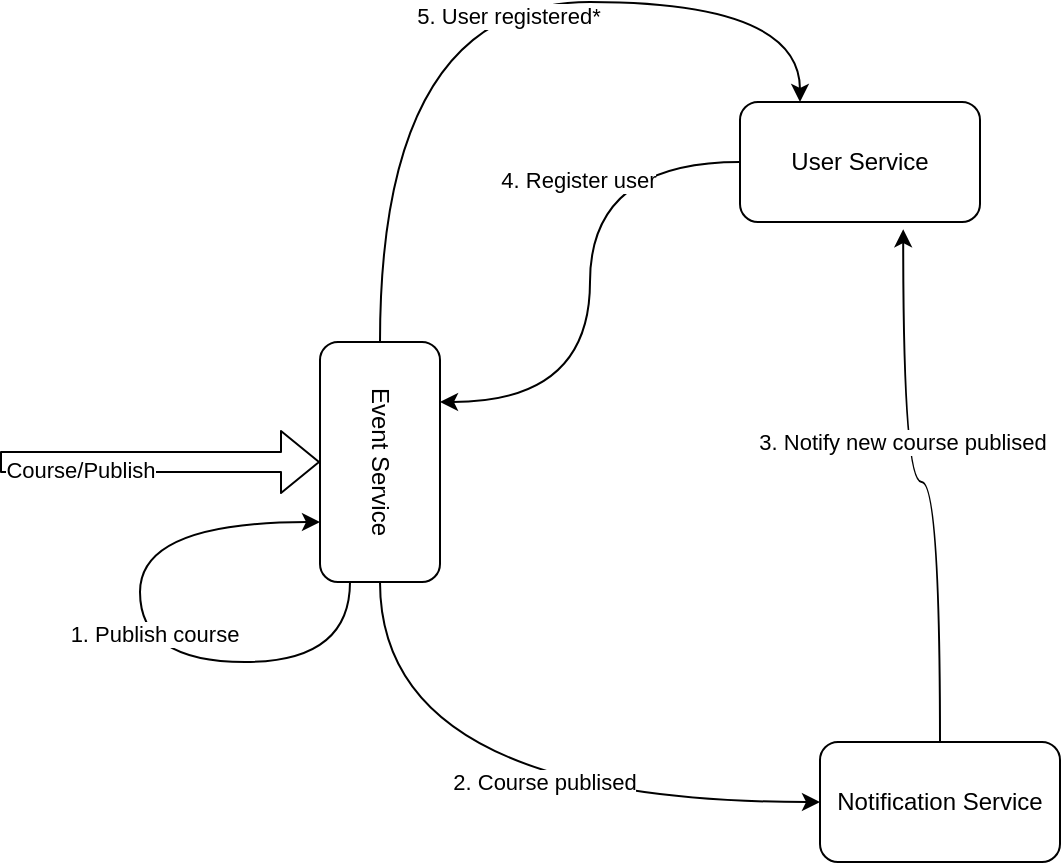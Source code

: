 <mxfile version="13.7.3" type="device"><diagram id="zcV2K2BfELirLSmP8wJU" name="Page-1"><mxGraphModel dx="2055" dy="707" grid="1" gridSize="10" guides="1" tooltips="1" connect="1" arrows="1" fold="1" page="1" pageScale="1" pageWidth="850" pageHeight="1100" math="0" shadow="0"><root><mxCell id="0"/><mxCell id="1" parent="0"/><mxCell id="8V6pl1oEC6ke55O5LI04-18" style="edgeStyle=orthogonalEdgeStyle;curved=1;orthogonalLoop=1;jettySize=auto;html=1;exitX=0;exitY=0.5;exitDx=0;exitDy=0;entryX=0.25;entryY=0;entryDx=0;entryDy=0;" edge="1" parent="1" source="8V6pl1oEC6ke55O5LI04-3" target="8V6pl1oEC6ke55O5LI04-7"><mxGeometry relative="1" as="geometry"/></mxCell><mxCell id="8V6pl1oEC6ke55O5LI04-19" value="4. Register user" style="edgeLabel;html=1;align=center;verticalAlign=middle;resizable=0;points=[];" vertex="1" connectable="0" parent="8V6pl1oEC6ke55O5LI04-18"><mxGeometry x="-0.378" y="-6" relative="1" as="geometry"><mxPoint as="offset"/></mxGeometry></mxCell><mxCell id="8V6pl1oEC6ke55O5LI04-3" value="User Service" style="rounded=1;whiteSpace=wrap;html=1;" vertex="1" parent="1"><mxGeometry x="300" y="160" width="120" height="60" as="geometry"/></mxCell><mxCell id="8V6pl1oEC6ke55O5LI04-16" style="edgeStyle=orthogonalEdgeStyle;curved=1;orthogonalLoop=1;jettySize=auto;html=1;exitX=0.5;exitY=0;exitDx=0;exitDy=0;entryX=0.68;entryY=1.06;entryDx=0;entryDy=0;entryPerimeter=0;" edge="1" parent="1" source="8V6pl1oEC6ke55O5LI04-5" target="8V6pl1oEC6ke55O5LI04-3"><mxGeometry relative="1" as="geometry"/></mxCell><mxCell id="8V6pl1oEC6ke55O5LI04-17" value="3. Notify new course publised" style="edgeLabel;html=1;align=center;verticalAlign=middle;resizable=0;points=[];" vertex="1" connectable="0" parent="8V6pl1oEC6ke55O5LI04-16"><mxGeometry x="0.231" y="1" relative="1" as="geometry"><mxPoint as="offset"/></mxGeometry></mxCell><mxCell id="8V6pl1oEC6ke55O5LI04-5" value="Notification Service" style="rounded=1;whiteSpace=wrap;html=1;" vertex="1" parent="1"><mxGeometry x="340" y="480" width="120" height="60" as="geometry"/></mxCell><mxCell id="8V6pl1oEC6ke55O5LI04-14" style="edgeStyle=orthogonalEdgeStyle;curved=1;orthogonalLoop=1;jettySize=auto;html=1;exitX=1;exitY=0.5;exitDx=0;exitDy=0;entryX=0;entryY=0.5;entryDx=0;entryDy=0;" edge="1" parent="1" source="8V6pl1oEC6ke55O5LI04-7" target="8V6pl1oEC6ke55O5LI04-5"><mxGeometry relative="1" as="geometry"/></mxCell><mxCell id="8V6pl1oEC6ke55O5LI04-15" value="2. Course publised" style="edgeLabel;html=1;align=center;verticalAlign=middle;resizable=0;points=[];" vertex="1" connectable="0" parent="8V6pl1oEC6ke55O5LI04-14"><mxGeometry x="0.161" y="10" relative="1" as="geometry"><mxPoint as="offset"/></mxGeometry></mxCell><mxCell id="8V6pl1oEC6ke55O5LI04-22" style="edgeStyle=orthogonalEdgeStyle;orthogonalLoop=1;jettySize=auto;html=1;exitX=0;exitY=0.5;exitDx=0;exitDy=0;entryX=0.25;entryY=0;entryDx=0;entryDy=0;curved=1;" edge="1" parent="1" source="8V6pl1oEC6ke55O5LI04-7" target="8V6pl1oEC6ke55O5LI04-3"><mxGeometry relative="1" as="geometry"><Array as="points"><mxPoint x="120" y="110"/><mxPoint x="330" y="110"/></Array></mxGeometry></mxCell><mxCell id="8V6pl1oEC6ke55O5LI04-23" value="5. User registered*" style="edgeLabel;html=1;align=center;verticalAlign=middle;resizable=0;points=[];" vertex="1" connectable="0" parent="8V6pl1oEC6ke55O5LI04-22"><mxGeometry x="0.089" y="-7" relative="1" as="geometry"><mxPoint as="offset"/></mxGeometry></mxCell><mxCell id="8V6pl1oEC6ke55O5LI04-7" value="Event Service" style="rounded=1;whiteSpace=wrap;html=1;rotation=90;" vertex="1" parent="1"><mxGeometry x="60" y="310" width="120" height="60" as="geometry"/></mxCell><mxCell id="8V6pl1oEC6ke55O5LI04-24" value="" style="shape=flexArrow;endArrow=classic;html=1;entryX=0.5;entryY=1;entryDx=0;entryDy=0;" edge="1" parent="1" target="8V6pl1oEC6ke55O5LI04-7"><mxGeometry width="50" height="50" relative="1" as="geometry"><mxPoint x="-70" y="340" as="sourcePoint"/><mxPoint x="-10" y="350" as="targetPoint"/></mxGeometry></mxCell><mxCell id="8V6pl1oEC6ke55O5LI04-25" value="Course/Publish" style="edgeLabel;html=1;align=center;verticalAlign=middle;resizable=0;points=[];" vertex="1" connectable="0" parent="8V6pl1oEC6ke55O5LI04-24"><mxGeometry x="-0.5" y="-4" relative="1" as="geometry"><mxPoint as="offset"/></mxGeometry></mxCell><mxCell id="8V6pl1oEC6ke55O5LI04-26" style="edgeStyle=orthogonalEdgeStyle;curved=1;orthogonalLoop=1;jettySize=auto;html=1;exitX=1;exitY=0.75;exitDx=0;exitDy=0;entryX=0.75;entryY=1;entryDx=0;entryDy=0;" edge="1" parent="1" source="8V6pl1oEC6ke55O5LI04-7" target="8V6pl1oEC6ke55O5LI04-7"><mxGeometry relative="1" as="geometry"><Array as="points"><mxPoint x="105" y="440"/><mxPoint y="440"/><mxPoint y="370"/></Array></mxGeometry></mxCell><mxCell id="8V6pl1oEC6ke55O5LI04-27" value="1. Publish course" style="edgeLabel;html=1;align=center;verticalAlign=middle;resizable=0;points=[];" vertex="1" connectable="0" parent="8V6pl1oEC6ke55O5LI04-26"><mxGeometry x="0.047" y="-7" relative="1" as="geometry"><mxPoint as="offset"/></mxGeometry></mxCell></root></mxGraphModel></diagram></mxfile>